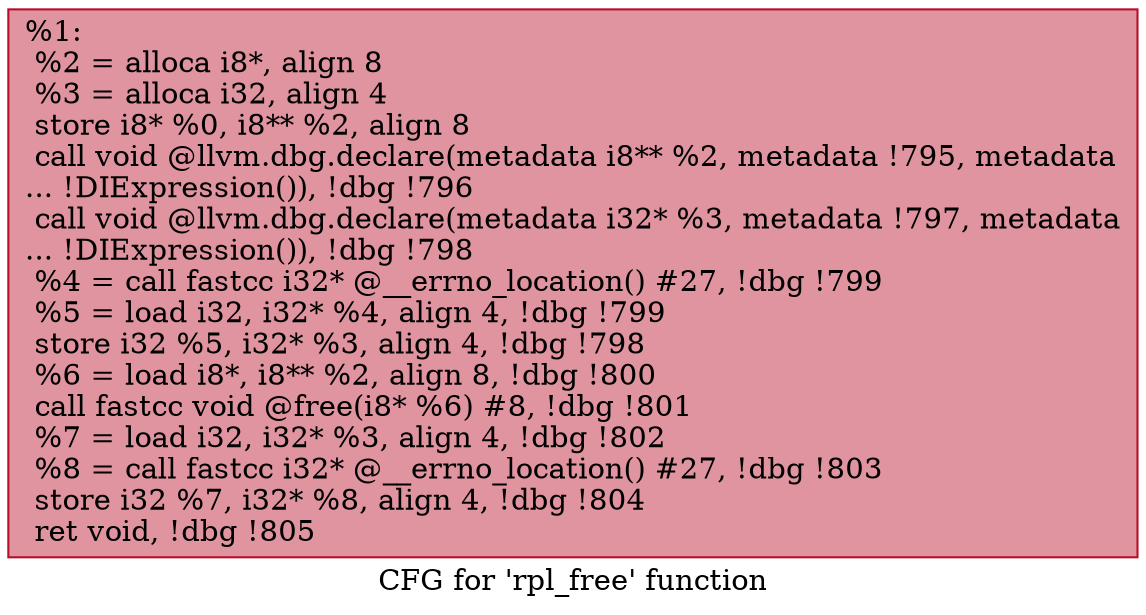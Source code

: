 digraph "CFG for 'rpl_free' function" {
	label="CFG for 'rpl_free' function";

	Node0x2081890 [shape=record,color="#b70d28ff", style=filled, fillcolor="#b70d2870",label="{%1:\l  %2 = alloca i8*, align 8\l  %3 = alloca i32, align 4\l  store i8* %0, i8** %2, align 8\l  call void @llvm.dbg.declare(metadata i8** %2, metadata !795, metadata\l... !DIExpression()), !dbg !796\l  call void @llvm.dbg.declare(metadata i32* %3, metadata !797, metadata\l... !DIExpression()), !dbg !798\l  %4 = call fastcc i32* @__errno_location() #27, !dbg !799\l  %5 = load i32, i32* %4, align 4, !dbg !799\l  store i32 %5, i32* %3, align 4, !dbg !798\l  %6 = load i8*, i8** %2, align 8, !dbg !800\l  call fastcc void @free(i8* %6) #8, !dbg !801\l  %7 = load i32, i32* %3, align 4, !dbg !802\l  %8 = call fastcc i32* @__errno_location() #27, !dbg !803\l  store i32 %7, i32* %8, align 4, !dbg !804\l  ret void, !dbg !805\l}"];
}
